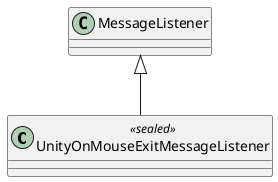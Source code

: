 @startuml
class UnityOnMouseExitMessageListener <<sealed>> {
}
MessageListener <|-- UnityOnMouseExitMessageListener
@enduml
